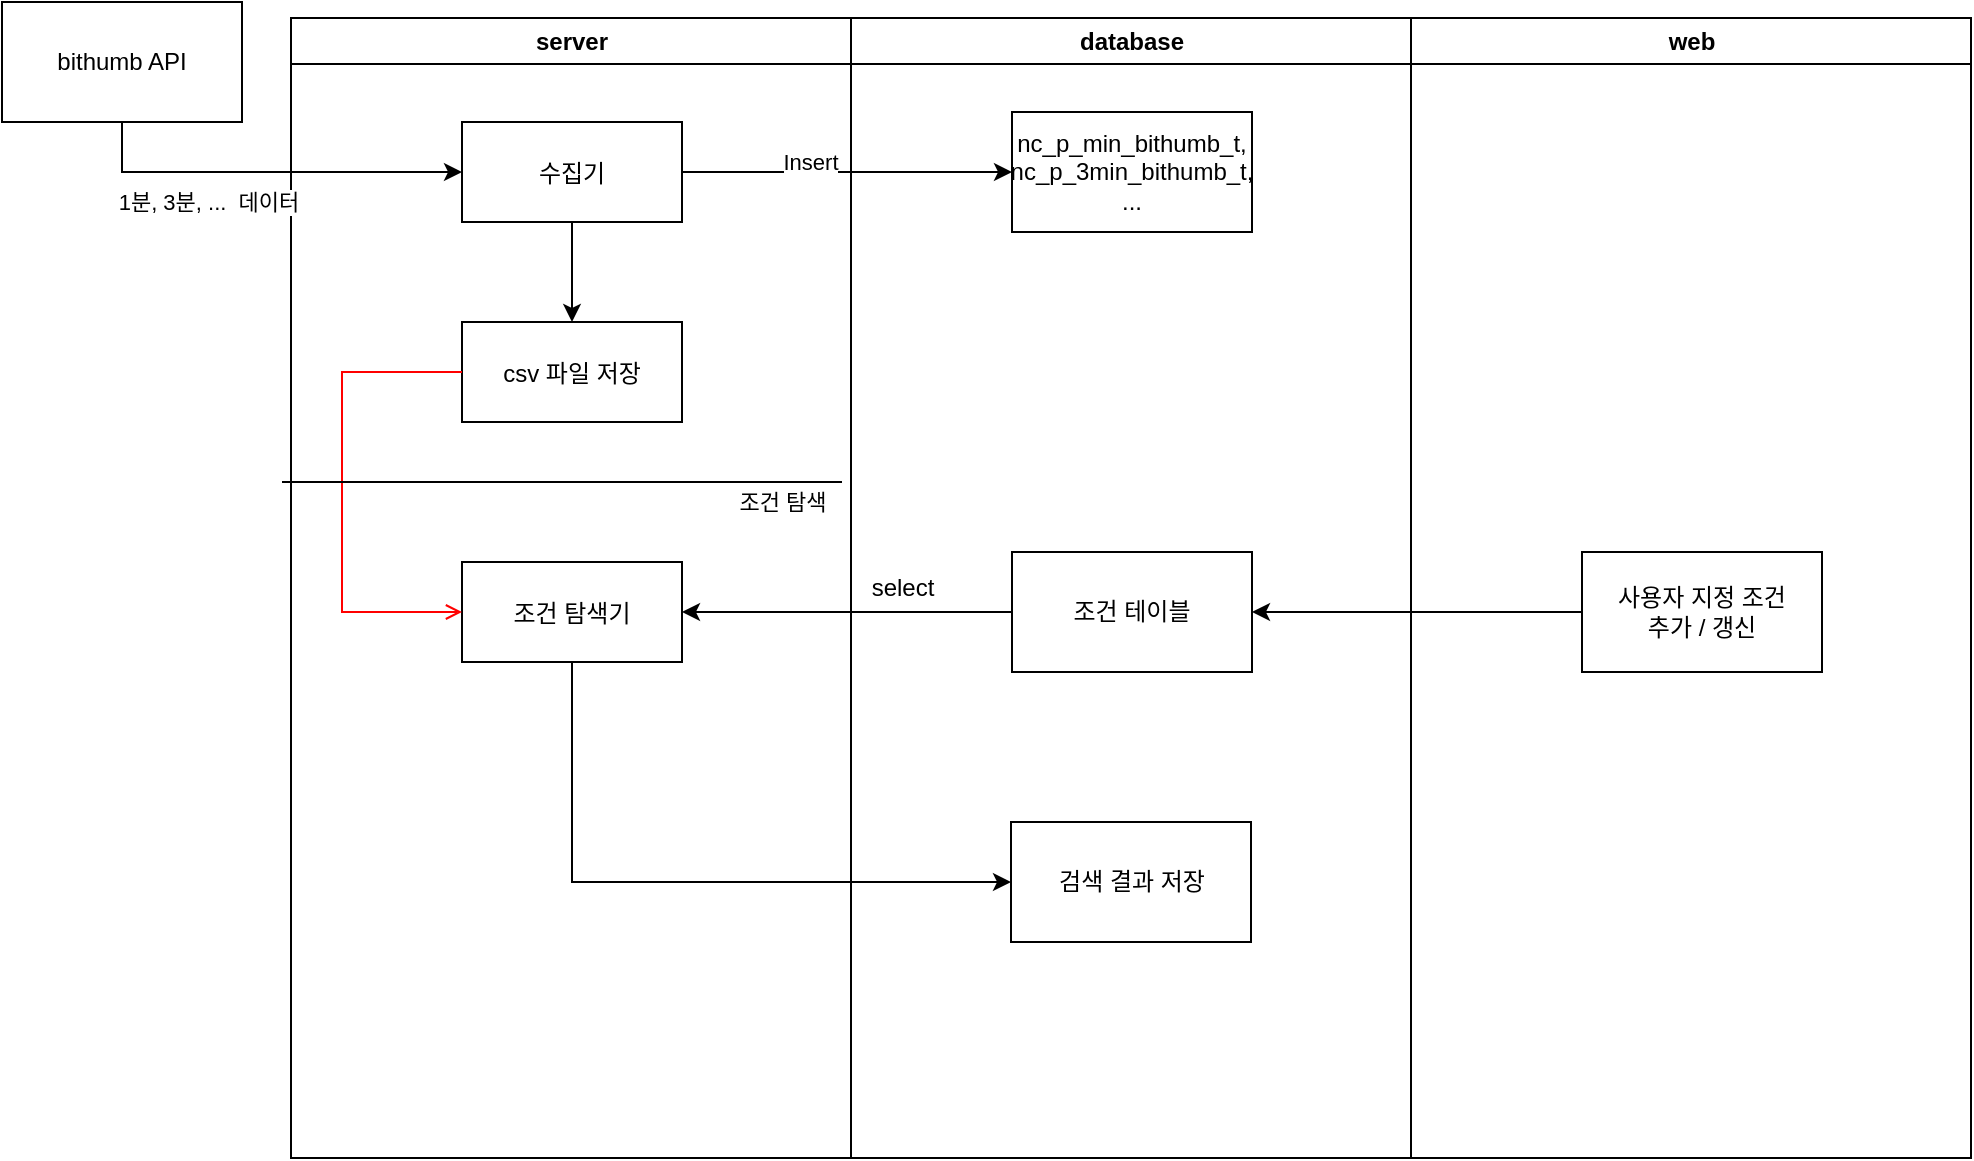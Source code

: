 <mxfile version="21.2.7" type="github">
  <diagram name="Page-1" id="e7e014a7-5840-1c2e-5031-d8a46d1fe8dd">
    <mxGraphModel dx="1434" dy="796" grid="1" gridSize="10" guides="1" tooltips="1" connect="1" arrows="1" fold="1" page="1" pageScale="1" pageWidth="1169" pageHeight="826" background="none" math="0" shadow="0">
      <root>
        <mxCell id="0" />
        <mxCell id="1" parent="0" />
        <mxCell id="2" value="server" style="swimlane;whiteSpace=wrap" parent="1" vertex="1">
          <mxGeometry x="164.5" y="128" width="280" height="570" as="geometry" />
        </mxCell>
        <mxCell id="7" value="수집기" style="" parent="2" vertex="1">
          <mxGeometry x="85.5" y="52" width="110" height="50" as="geometry" />
        </mxCell>
        <mxCell id="8" value="csv 파일 저장" style="" parent="2" vertex="1">
          <mxGeometry x="85.5" y="152" width="110" height="50" as="geometry" />
        </mxCell>
        <mxCell id="10" value="조건 탐색기" style="" parent="2" vertex="1">
          <mxGeometry x="85.5" y="272" width="110" height="50" as="geometry" />
        </mxCell>
        <mxCell id="11" value="" style="endArrow=open;strokeColor=#FF0000;endFill=1;rounded=0;exitX=0;exitY=0.5;exitDx=0;exitDy=0;entryX=0;entryY=0.5;entryDx=0;entryDy=0;" parent="2" source="8" target="10" edge="1">
          <mxGeometry relative="1" as="geometry">
            <Array as="points">
              <mxPoint x="25.5" y="177" />
              <mxPoint x="25.5" y="297" />
            </Array>
          </mxGeometry>
        </mxCell>
        <mxCell id="ymUtDYAY89SmeafjaqD1-47" value="" style="endArrow=classic;html=1;rounded=0;exitX=0.5;exitY=1;exitDx=0;exitDy=0;entryX=0.5;entryY=0;entryDx=0;entryDy=0;" edge="1" parent="2" source="7" target="8">
          <mxGeometry relative="1" as="geometry">
            <mxPoint x="365.5" y="322" as="sourcePoint" />
            <mxPoint x="465.5" y="322" as="targetPoint" />
          </mxGeometry>
        </mxCell>
        <mxCell id="3" value="database" style="swimlane;whiteSpace=wrap" parent="1" vertex="1">
          <mxGeometry x="444.5" y="128" width="280" height="570" as="geometry" />
        </mxCell>
        <mxCell id="ymUtDYAY89SmeafjaqD1-43" value="nc_p_min_bithumb_t,&lt;br&gt;nc_p_3min_bithumb_t,&lt;br&gt;..." style="rounded=0;whiteSpace=wrap;html=1;" vertex="1" parent="3">
          <mxGeometry x="80.5" y="47" width="120" height="60" as="geometry" />
        </mxCell>
        <mxCell id="ymUtDYAY89SmeafjaqD1-56" value="조건 테이블" style="rounded=0;whiteSpace=wrap;html=1;" vertex="1" parent="3">
          <mxGeometry x="80.5" y="267" width="120" height="60" as="geometry" />
        </mxCell>
        <mxCell id="ymUtDYAY89SmeafjaqD1-64" value="검색 결과 저장" style="rounded=0;whiteSpace=wrap;html=1;" vertex="1" parent="3">
          <mxGeometry x="80" y="402" width="120" height="60" as="geometry" />
        </mxCell>
        <mxCell id="ymUtDYAY89SmeafjaqD1-66" value="select" style="text;html=1;align=center;verticalAlign=middle;resizable=0;points=[];autosize=1;strokeColor=none;fillColor=none;" vertex="1" parent="3">
          <mxGeometry y="270" width="50" height="30" as="geometry" />
        </mxCell>
        <mxCell id="4" value="web" style="swimlane;whiteSpace=wrap" parent="1" vertex="1">
          <mxGeometry x="724.5" y="128" width="280" height="570" as="geometry" />
        </mxCell>
        <mxCell id="ymUtDYAY89SmeafjaqD1-61" value="사용자 지정 조건&lt;br&gt;추가 / 갱신" style="rounded=0;whiteSpace=wrap;html=1;" vertex="1" parent="4">
          <mxGeometry x="85.5" y="267" width="120" height="60" as="geometry" />
        </mxCell>
        <mxCell id="ymUtDYAY89SmeafjaqD1-41" value="bithumb API" style="rounded=0;whiteSpace=wrap;html=1;" vertex="1" parent="1">
          <mxGeometry x="20" y="120" width="120" height="60" as="geometry" />
        </mxCell>
        <mxCell id="ymUtDYAY89SmeafjaqD1-45" value="" style="endArrow=classic;html=1;rounded=0;exitX=1;exitY=0.5;exitDx=0;exitDy=0;entryX=0;entryY=0.5;entryDx=0;entryDy=0;" edge="1" parent="1" source="7" target="ymUtDYAY89SmeafjaqD1-43">
          <mxGeometry relative="1" as="geometry">
            <mxPoint x="530" y="450" as="sourcePoint" />
            <mxPoint x="630" y="450" as="targetPoint" />
          </mxGeometry>
        </mxCell>
        <mxCell id="ymUtDYAY89SmeafjaqD1-46" value="Insert" style="edgeLabel;resizable=0;html=1;align=center;verticalAlign=middle;" connectable="0" vertex="1" parent="ymUtDYAY89SmeafjaqD1-45">
          <mxGeometry relative="1" as="geometry">
            <mxPoint x="-19" y="-5" as="offset" />
          </mxGeometry>
        </mxCell>
        <mxCell id="ymUtDYAY89SmeafjaqD1-49" value="" style="endArrow=classic;html=1;rounded=0;exitX=0.5;exitY=1;exitDx=0;exitDy=0;entryX=0;entryY=0.5;entryDx=0;entryDy=0;" edge="1" parent="1" source="ymUtDYAY89SmeafjaqD1-41" target="7">
          <mxGeometry relative="1" as="geometry">
            <mxPoint x="530" y="450" as="sourcePoint" />
            <mxPoint x="630" y="450" as="targetPoint" />
            <Array as="points">
              <mxPoint x="80" y="205" />
            </Array>
          </mxGeometry>
        </mxCell>
        <mxCell id="ymUtDYAY89SmeafjaqD1-50" value="1분, 3분, ...&amp;nbsp; 데이터" style="edgeLabel;resizable=0;html=1;align=center;verticalAlign=middle;" connectable="0" vertex="1" parent="ymUtDYAY89SmeafjaqD1-49">
          <mxGeometry relative="1" as="geometry">
            <mxPoint x="-30" y="15" as="offset" />
          </mxGeometry>
        </mxCell>
        <mxCell id="ymUtDYAY89SmeafjaqD1-53" value="" style="endArrow=none;html=1;rounded=0;" edge="1" parent="1">
          <mxGeometry width="50" height="50" relative="1" as="geometry">
            <mxPoint x="160" y="360" as="sourcePoint" />
            <mxPoint x="440" y="360" as="targetPoint" />
          </mxGeometry>
        </mxCell>
        <mxCell id="ymUtDYAY89SmeafjaqD1-55" value="조건 탐색" style="edgeLabel;html=1;align=center;verticalAlign=middle;resizable=0;points=[];" vertex="1" connectable="0" parent="ymUtDYAY89SmeafjaqD1-53">
          <mxGeometry x="0.586" y="-3" relative="1" as="geometry">
            <mxPoint x="28" y="7" as="offset" />
          </mxGeometry>
        </mxCell>
        <mxCell id="ymUtDYAY89SmeafjaqD1-59" value="" style="endArrow=classic;html=1;rounded=0;entryX=1;entryY=0.5;entryDx=0;entryDy=0;" edge="1" parent="1" target="ymUtDYAY89SmeafjaqD1-56">
          <mxGeometry width="50" height="50" relative="1" as="geometry">
            <mxPoint x="810" y="425" as="sourcePoint" />
            <mxPoint x="610" y="410" as="targetPoint" />
          </mxGeometry>
        </mxCell>
        <mxCell id="ymUtDYAY89SmeafjaqD1-63" value="" style="endArrow=classic;html=1;rounded=0;exitX=0.5;exitY=1;exitDx=0;exitDy=0;entryX=0;entryY=0.5;entryDx=0;entryDy=0;" edge="1" parent="1" source="10" target="ymUtDYAY89SmeafjaqD1-64">
          <mxGeometry width="50" height="50" relative="1" as="geometry">
            <mxPoint x="560" y="450" as="sourcePoint" />
            <mxPoint x="400" y="630" as="targetPoint" />
            <Array as="points">
              <mxPoint x="305" y="560" />
            </Array>
          </mxGeometry>
        </mxCell>
        <mxCell id="ymUtDYAY89SmeafjaqD1-65" value="" style="endArrow=classic;html=1;rounded=0;entryX=1;entryY=0.5;entryDx=0;entryDy=0;exitX=0;exitY=0.5;exitDx=0;exitDy=0;" edge="1" parent="1" source="ymUtDYAY89SmeafjaqD1-56" target="10">
          <mxGeometry width="50" height="50" relative="1" as="geometry">
            <mxPoint x="560" y="450" as="sourcePoint" />
            <mxPoint x="610" y="400" as="targetPoint" />
          </mxGeometry>
        </mxCell>
      </root>
    </mxGraphModel>
  </diagram>
</mxfile>
